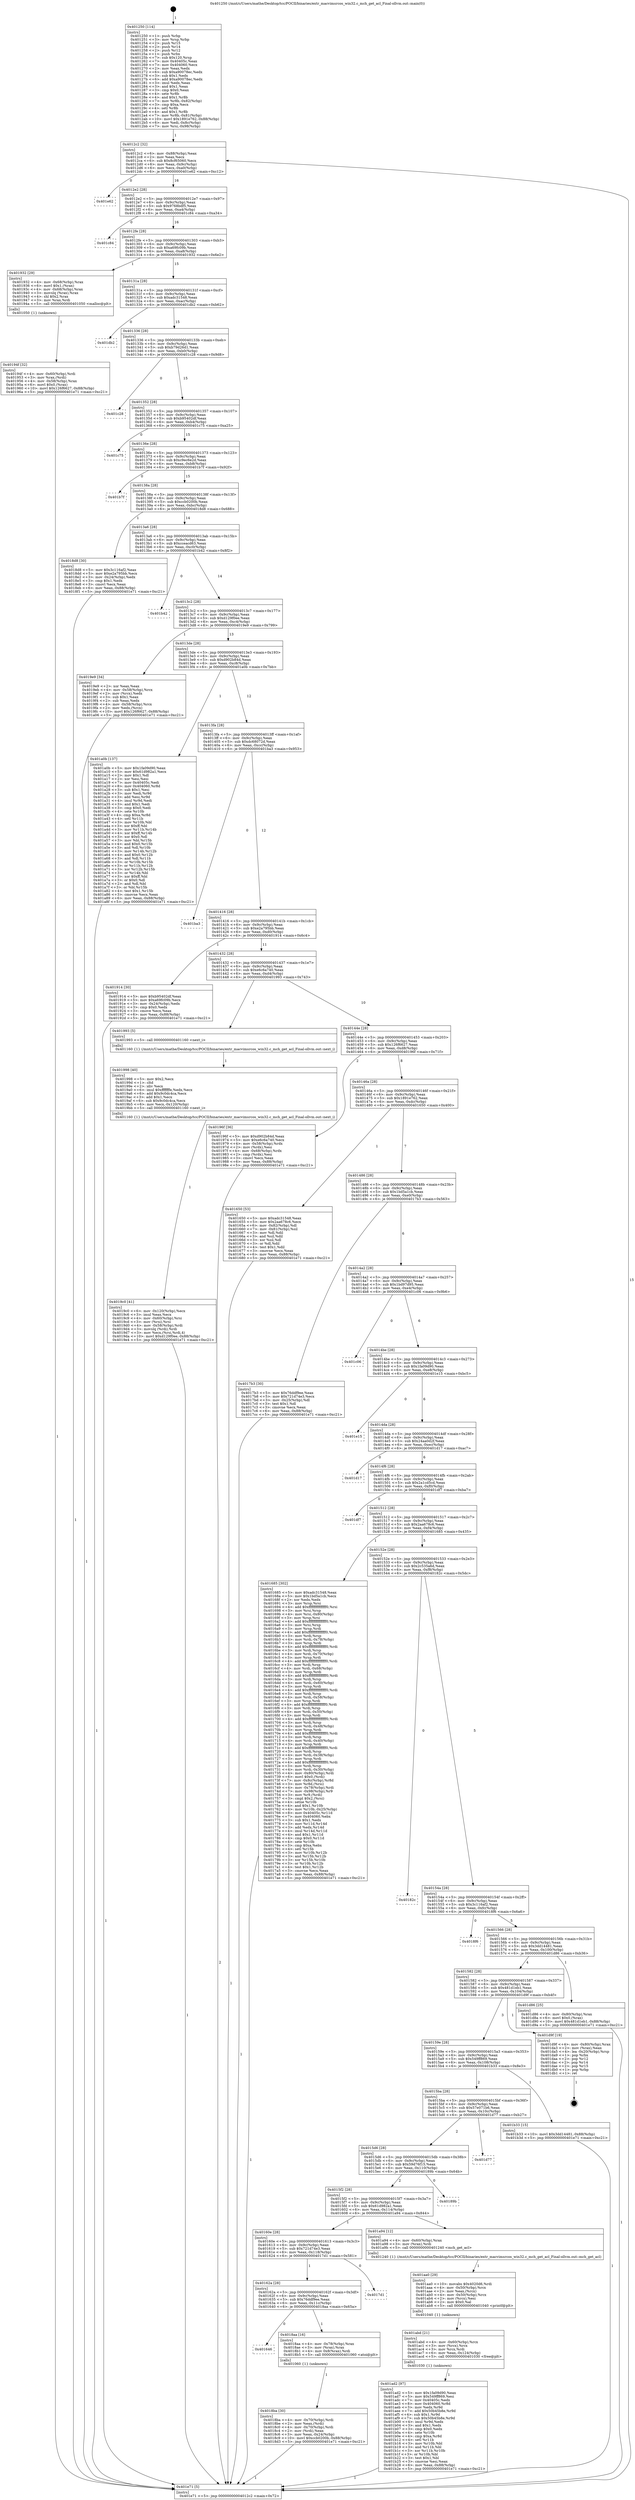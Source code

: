 digraph "0x401250" {
  label = "0x401250 (/mnt/c/Users/mathe/Desktop/tcc/POCII/binaries/extr_macvimsrcos_win32.c_mch_get_acl_Final-ollvm.out::main(0))"
  labelloc = "t"
  node[shape=record]

  Entry [label="",width=0.3,height=0.3,shape=circle,fillcolor=black,style=filled]
  "0x4012c2" [label="{
     0x4012c2 [32]\l
     | [instrs]\l
     &nbsp;&nbsp;0x4012c2 \<+6\>: mov -0x88(%rbp),%eax\l
     &nbsp;&nbsp;0x4012c8 \<+2\>: mov %eax,%ecx\l
     &nbsp;&nbsp;0x4012ca \<+6\>: sub $0x8cf65060,%ecx\l
     &nbsp;&nbsp;0x4012d0 \<+6\>: mov %eax,-0x9c(%rbp)\l
     &nbsp;&nbsp;0x4012d6 \<+6\>: mov %ecx,-0xa0(%rbp)\l
     &nbsp;&nbsp;0x4012dc \<+6\>: je 0000000000401e62 \<main+0xc12\>\l
  }"]
  "0x401e62" [label="{
     0x401e62\l
  }", style=dashed]
  "0x4012e2" [label="{
     0x4012e2 [28]\l
     | [instrs]\l
     &nbsp;&nbsp;0x4012e2 \<+5\>: jmp 00000000004012e7 \<main+0x97\>\l
     &nbsp;&nbsp;0x4012e7 \<+6\>: mov -0x9c(%rbp),%eax\l
     &nbsp;&nbsp;0x4012ed \<+5\>: sub $0x9768bdf5,%eax\l
     &nbsp;&nbsp;0x4012f2 \<+6\>: mov %eax,-0xa4(%rbp)\l
     &nbsp;&nbsp;0x4012f8 \<+6\>: je 0000000000401c84 \<main+0xa34\>\l
  }"]
  Exit [label="",width=0.3,height=0.3,shape=circle,fillcolor=black,style=filled,peripheries=2]
  "0x401c84" [label="{
     0x401c84\l
  }", style=dashed]
  "0x4012fe" [label="{
     0x4012fe [28]\l
     | [instrs]\l
     &nbsp;&nbsp;0x4012fe \<+5\>: jmp 0000000000401303 \<main+0xb3\>\l
     &nbsp;&nbsp;0x401303 \<+6\>: mov -0x9c(%rbp),%eax\l
     &nbsp;&nbsp;0x401309 \<+5\>: sub $0xa69fc09b,%eax\l
     &nbsp;&nbsp;0x40130e \<+6\>: mov %eax,-0xa8(%rbp)\l
     &nbsp;&nbsp;0x401314 \<+6\>: je 0000000000401932 \<main+0x6e2\>\l
  }"]
  "0x401ad2" [label="{
     0x401ad2 [97]\l
     | [instrs]\l
     &nbsp;&nbsp;0x401ad2 \<+5\>: mov $0x1fa09d90,%eax\l
     &nbsp;&nbsp;0x401ad7 \<+5\>: mov $0x549ff869,%esi\l
     &nbsp;&nbsp;0x401adc \<+7\>: mov 0x40405c,%edx\l
     &nbsp;&nbsp;0x401ae3 \<+8\>: mov 0x404060,%r8d\l
     &nbsp;&nbsp;0x401aeb \<+3\>: mov %edx,%r9d\l
     &nbsp;&nbsp;0x401aee \<+7\>: add $0x50b45b8e,%r9d\l
     &nbsp;&nbsp;0x401af5 \<+4\>: sub $0x1,%r9d\l
     &nbsp;&nbsp;0x401af9 \<+7\>: sub $0x50b45b8e,%r9d\l
     &nbsp;&nbsp;0x401b00 \<+4\>: imul %r9d,%edx\l
     &nbsp;&nbsp;0x401b04 \<+3\>: and $0x1,%edx\l
     &nbsp;&nbsp;0x401b07 \<+3\>: cmp $0x0,%edx\l
     &nbsp;&nbsp;0x401b0a \<+4\>: sete %r10b\l
     &nbsp;&nbsp;0x401b0e \<+4\>: cmp $0xa,%r8d\l
     &nbsp;&nbsp;0x401b12 \<+4\>: setl %r11b\l
     &nbsp;&nbsp;0x401b16 \<+3\>: mov %r10b,%bl\l
     &nbsp;&nbsp;0x401b19 \<+3\>: and %r11b,%bl\l
     &nbsp;&nbsp;0x401b1c \<+3\>: xor %r11b,%r10b\l
     &nbsp;&nbsp;0x401b1f \<+3\>: or %r10b,%bl\l
     &nbsp;&nbsp;0x401b22 \<+3\>: test $0x1,%bl\l
     &nbsp;&nbsp;0x401b25 \<+3\>: cmovne %esi,%eax\l
     &nbsp;&nbsp;0x401b28 \<+6\>: mov %eax,-0x88(%rbp)\l
     &nbsp;&nbsp;0x401b2e \<+5\>: jmp 0000000000401e71 \<main+0xc21\>\l
  }"]
  "0x401932" [label="{
     0x401932 [29]\l
     | [instrs]\l
     &nbsp;&nbsp;0x401932 \<+4\>: mov -0x68(%rbp),%rax\l
     &nbsp;&nbsp;0x401936 \<+6\>: movl $0x1,(%rax)\l
     &nbsp;&nbsp;0x40193c \<+4\>: mov -0x68(%rbp),%rax\l
     &nbsp;&nbsp;0x401940 \<+3\>: movslq (%rax),%rax\l
     &nbsp;&nbsp;0x401943 \<+4\>: shl $0x2,%rax\l
     &nbsp;&nbsp;0x401947 \<+3\>: mov %rax,%rdi\l
     &nbsp;&nbsp;0x40194a \<+5\>: call 0000000000401050 \<malloc@plt\>\l
     | [calls]\l
     &nbsp;&nbsp;0x401050 \{1\} (unknown)\l
  }"]
  "0x40131a" [label="{
     0x40131a [28]\l
     | [instrs]\l
     &nbsp;&nbsp;0x40131a \<+5\>: jmp 000000000040131f \<main+0xcf\>\l
     &nbsp;&nbsp;0x40131f \<+6\>: mov -0x9c(%rbp),%eax\l
     &nbsp;&nbsp;0x401325 \<+5\>: sub $0xadc31548,%eax\l
     &nbsp;&nbsp;0x40132a \<+6\>: mov %eax,-0xac(%rbp)\l
     &nbsp;&nbsp;0x401330 \<+6\>: je 0000000000401db2 \<main+0xb62\>\l
  }"]
  "0x401abd" [label="{
     0x401abd [21]\l
     | [instrs]\l
     &nbsp;&nbsp;0x401abd \<+4\>: mov -0x60(%rbp),%rcx\l
     &nbsp;&nbsp;0x401ac1 \<+3\>: mov (%rcx),%rcx\l
     &nbsp;&nbsp;0x401ac4 \<+3\>: mov %rcx,%rdi\l
     &nbsp;&nbsp;0x401ac7 \<+6\>: mov %eax,-0x124(%rbp)\l
     &nbsp;&nbsp;0x401acd \<+5\>: call 0000000000401030 \<free@plt\>\l
     | [calls]\l
     &nbsp;&nbsp;0x401030 \{1\} (unknown)\l
  }"]
  "0x401db2" [label="{
     0x401db2\l
  }", style=dashed]
  "0x401336" [label="{
     0x401336 [28]\l
     | [instrs]\l
     &nbsp;&nbsp;0x401336 \<+5\>: jmp 000000000040133b \<main+0xeb\>\l
     &nbsp;&nbsp;0x40133b \<+6\>: mov -0x9c(%rbp),%eax\l
     &nbsp;&nbsp;0x401341 \<+5\>: sub $0xb79d26d1,%eax\l
     &nbsp;&nbsp;0x401346 \<+6\>: mov %eax,-0xb0(%rbp)\l
     &nbsp;&nbsp;0x40134c \<+6\>: je 0000000000401c28 \<main+0x9d8\>\l
  }"]
  "0x401aa0" [label="{
     0x401aa0 [29]\l
     | [instrs]\l
     &nbsp;&nbsp;0x401aa0 \<+10\>: movabs $0x4020d6,%rdi\l
     &nbsp;&nbsp;0x401aaa \<+4\>: mov -0x50(%rbp),%rcx\l
     &nbsp;&nbsp;0x401aae \<+2\>: mov %eax,(%rcx)\l
     &nbsp;&nbsp;0x401ab0 \<+4\>: mov -0x50(%rbp),%rcx\l
     &nbsp;&nbsp;0x401ab4 \<+2\>: mov (%rcx),%esi\l
     &nbsp;&nbsp;0x401ab6 \<+2\>: mov $0x0,%al\l
     &nbsp;&nbsp;0x401ab8 \<+5\>: call 0000000000401040 \<printf@plt\>\l
     | [calls]\l
     &nbsp;&nbsp;0x401040 \{1\} (unknown)\l
  }"]
  "0x401c28" [label="{
     0x401c28\l
  }", style=dashed]
  "0x401352" [label="{
     0x401352 [28]\l
     | [instrs]\l
     &nbsp;&nbsp;0x401352 \<+5\>: jmp 0000000000401357 \<main+0x107\>\l
     &nbsp;&nbsp;0x401357 \<+6\>: mov -0x9c(%rbp),%eax\l
     &nbsp;&nbsp;0x40135d \<+5\>: sub $0xb95402df,%eax\l
     &nbsp;&nbsp;0x401362 \<+6\>: mov %eax,-0xb4(%rbp)\l
     &nbsp;&nbsp;0x401368 \<+6\>: je 0000000000401c75 \<main+0xa25\>\l
  }"]
  "0x4019c0" [label="{
     0x4019c0 [41]\l
     | [instrs]\l
     &nbsp;&nbsp;0x4019c0 \<+6\>: mov -0x120(%rbp),%ecx\l
     &nbsp;&nbsp;0x4019c6 \<+3\>: imul %eax,%ecx\l
     &nbsp;&nbsp;0x4019c9 \<+4\>: mov -0x60(%rbp),%rsi\l
     &nbsp;&nbsp;0x4019cd \<+3\>: mov (%rsi),%rsi\l
     &nbsp;&nbsp;0x4019d0 \<+4\>: mov -0x58(%rbp),%rdi\l
     &nbsp;&nbsp;0x4019d4 \<+3\>: movslq (%rdi),%rdi\l
     &nbsp;&nbsp;0x4019d7 \<+3\>: mov %ecx,(%rsi,%rdi,4)\l
     &nbsp;&nbsp;0x4019da \<+10\>: movl $0xd129f0ee,-0x88(%rbp)\l
     &nbsp;&nbsp;0x4019e4 \<+5\>: jmp 0000000000401e71 \<main+0xc21\>\l
  }"]
  "0x401c75" [label="{
     0x401c75\l
  }", style=dashed]
  "0x40136e" [label="{
     0x40136e [28]\l
     | [instrs]\l
     &nbsp;&nbsp;0x40136e \<+5\>: jmp 0000000000401373 \<main+0x123\>\l
     &nbsp;&nbsp;0x401373 \<+6\>: mov -0x9c(%rbp),%eax\l
     &nbsp;&nbsp;0x401379 \<+5\>: sub $0xc9ec6e2d,%eax\l
     &nbsp;&nbsp;0x40137e \<+6\>: mov %eax,-0xb8(%rbp)\l
     &nbsp;&nbsp;0x401384 \<+6\>: je 0000000000401b7f \<main+0x92f\>\l
  }"]
  "0x401998" [label="{
     0x401998 [40]\l
     | [instrs]\l
     &nbsp;&nbsp;0x401998 \<+5\>: mov $0x2,%ecx\l
     &nbsp;&nbsp;0x40199d \<+1\>: cltd\l
     &nbsp;&nbsp;0x40199e \<+2\>: idiv %ecx\l
     &nbsp;&nbsp;0x4019a0 \<+6\>: imul $0xfffffffe,%edx,%ecx\l
     &nbsp;&nbsp;0x4019a6 \<+6\>: add $0x9c0dc4ca,%ecx\l
     &nbsp;&nbsp;0x4019ac \<+3\>: add $0x1,%ecx\l
     &nbsp;&nbsp;0x4019af \<+6\>: sub $0x9c0dc4ca,%ecx\l
     &nbsp;&nbsp;0x4019b5 \<+6\>: mov %ecx,-0x120(%rbp)\l
     &nbsp;&nbsp;0x4019bb \<+5\>: call 0000000000401160 \<next_i\>\l
     | [calls]\l
     &nbsp;&nbsp;0x401160 \{1\} (/mnt/c/Users/mathe/Desktop/tcc/POCII/binaries/extr_macvimsrcos_win32.c_mch_get_acl_Final-ollvm.out::next_i)\l
  }"]
  "0x401b7f" [label="{
     0x401b7f\l
  }", style=dashed]
  "0x40138a" [label="{
     0x40138a [28]\l
     | [instrs]\l
     &nbsp;&nbsp;0x40138a \<+5\>: jmp 000000000040138f \<main+0x13f\>\l
     &nbsp;&nbsp;0x40138f \<+6\>: mov -0x9c(%rbp),%eax\l
     &nbsp;&nbsp;0x401395 \<+5\>: sub $0xccb0200b,%eax\l
     &nbsp;&nbsp;0x40139a \<+6\>: mov %eax,-0xbc(%rbp)\l
     &nbsp;&nbsp;0x4013a0 \<+6\>: je 00000000004018d8 \<main+0x688\>\l
  }"]
  "0x40194f" [label="{
     0x40194f [32]\l
     | [instrs]\l
     &nbsp;&nbsp;0x40194f \<+4\>: mov -0x60(%rbp),%rdi\l
     &nbsp;&nbsp;0x401953 \<+3\>: mov %rax,(%rdi)\l
     &nbsp;&nbsp;0x401956 \<+4\>: mov -0x58(%rbp),%rax\l
     &nbsp;&nbsp;0x40195a \<+6\>: movl $0x0,(%rax)\l
     &nbsp;&nbsp;0x401960 \<+10\>: movl $0x126f6627,-0x88(%rbp)\l
     &nbsp;&nbsp;0x40196a \<+5\>: jmp 0000000000401e71 \<main+0xc21\>\l
  }"]
  "0x4018d8" [label="{
     0x4018d8 [30]\l
     | [instrs]\l
     &nbsp;&nbsp;0x4018d8 \<+5\>: mov $0x3c116af2,%eax\l
     &nbsp;&nbsp;0x4018dd \<+5\>: mov $0xe2a795bb,%ecx\l
     &nbsp;&nbsp;0x4018e2 \<+3\>: mov -0x24(%rbp),%edx\l
     &nbsp;&nbsp;0x4018e5 \<+3\>: cmp $0x1,%edx\l
     &nbsp;&nbsp;0x4018e8 \<+3\>: cmovl %ecx,%eax\l
     &nbsp;&nbsp;0x4018eb \<+6\>: mov %eax,-0x88(%rbp)\l
     &nbsp;&nbsp;0x4018f1 \<+5\>: jmp 0000000000401e71 \<main+0xc21\>\l
  }"]
  "0x4013a6" [label="{
     0x4013a6 [28]\l
     | [instrs]\l
     &nbsp;&nbsp;0x4013a6 \<+5\>: jmp 00000000004013ab \<main+0x15b\>\l
     &nbsp;&nbsp;0x4013ab \<+6\>: mov -0x9c(%rbp),%eax\l
     &nbsp;&nbsp;0x4013b1 \<+5\>: sub $0xcceacd63,%eax\l
     &nbsp;&nbsp;0x4013b6 \<+6\>: mov %eax,-0xc0(%rbp)\l
     &nbsp;&nbsp;0x4013bc \<+6\>: je 0000000000401b42 \<main+0x8f2\>\l
  }"]
  "0x4018ba" [label="{
     0x4018ba [30]\l
     | [instrs]\l
     &nbsp;&nbsp;0x4018ba \<+4\>: mov -0x70(%rbp),%rdi\l
     &nbsp;&nbsp;0x4018be \<+2\>: mov %eax,(%rdi)\l
     &nbsp;&nbsp;0x4018c0 \<+4\>: mov -0x70(%rbp),%rdi\l
     &nbsp;&nbsp;0x4018c4 \<+2\>: mov (%rdi),%eax\l
     &nbsp;&nbsp;0x4018c6 \<+3\>: mov %eax,-0x24(%rbp)\l
     &nbsp;&nbsp;0x4018c9 \<+10\>: movl $0xccb0200b,-0x88(%rbp)\l
     &nbsp;&nbsp;0x4018d3 \<+5\>: jmp 0000000000401e71 \<main+0xc21\>\l
  }"]
  "0x401b42" [label="{
     0x401b42\l
  }", style=dashed]
  "0x4013c2" [label="{
     0x4013c2 [28]\l
     | [instrs]\l
     &nbsp;&nbsp;0x4013c2 \<+5\>: jmp 00000000004013c7 \<main+0x177\>\l
     &nbsp;&nbsp;0x4013c7 \<+6\>: mov -0x9c(%rbp),%eax\l
     &nbsp;&nbsp;0x4013cd \<+5\>: sub $0xd129f0ee,%eax\l
     &nbsp;&nbsp;0x4013d2 \<+6\>: mov %eax,-0xc4(%rbp)\l
     &nbsp;&nbsp;0x4013d8 \<+6\>: je 00000000004019e9 \<main+0x799\>\l
  }"]
  "0x401646" [label="{
     0x401646\l
  }", style=dashed]
  "0x4019e9" [label="{
     0x4019e9 [34]\l
     | [instrs]\l
     &nbsp;&nbsp;0x4019e9 \<+2\>: xor %eax,%eax\l
     &nbsp;&nbsp;0x4019eb \<+4\>: mov -0x58(%rbp),%rcx\l
     &nbsp;&nbsp;0x4019ef \<+2\>: mov (%rcx),%edx\l
     &nbsp;&nbsp;0x4019f1 \<+3\>: sub $0x1,%eax\l
     &nbsp;&nbsp;0x4019f4 \<+2\>: sub %eax,%edx\l
     &nbsp;&nbsp;0x4019f6 \<+4\>: mov -0x58(%rbp),%rcx\l
     &nbsp;&nbsp;0x4019fa \<+2\>: mov %edx,(%rcx)\l
     &nbsp;&nbsp;0x4019fc \<+10\>: movl $0x126f6627,-0x88(%rbp)\l
     &nbsp;&nbsp;0x401a06 \<+5\>: jmp 0000000000401e71 \<main+0xc21\>\l
  }"]
  "0x4013de" [label="{
     0x4013de [28]\l
     | [instrs]\l
     &nbsp;&nbsp;0x4013de \<+5\>: jmp 00000000004013e3 \<main+0x193\>\l
     &nbsp;&nbsp;0x4013e3 \<+6\>: mov -0x9c(%rbp),%eax\l
     &nbsp;&nbsp;0x4013e9 \<+5\>: sub $0xd902b84d,%eax\l
     &nbsp;&nbsp;0x4013ee \<+6\>: mov %eax,-0xc8(%rbp)\l
     &nbsp;&nbsp;0x4013f4 \<+6\>: je 0000000000401a0b \<main+0x7bb\>\l
  }"]
  "0x4018aa" [label="{
     0x4018aa [16]\l
     | [instrs]\l
     &nbsp;&nbsp;0x4018aa \<+4\>: mov -0x78(%rbp),%rax\l
     &nbsp;&nbsp;0x4018ae \<+3\>: mov (%rax),%rax\l
     &nbsp;&nbsp;0x4018b1 \<+4\>: mov 0x8(%rax),%rdi\l
     &nbsp;&nbsp;0x4018b5 \<+5\>: call 0000000000401060 \<atoi@plt\>\l
     | [calls]\l
     &nbsp;&nbsp;0x401060 \{1\} (unknown)\l
  }"]
  "0x401a0b" [label="{
     0x401a0b [137]\l
     | [instrs]\l
     &nbsp;&nbsp;0x401a0b \<+5\>: mov $0x1fa09d90,%eax\l
     &nbsp;&nbsp;0x401a10 \<+5\>: mov $0x61d982a1,%ecx\l
     &nbsp;&nbsp;0x401a15 \<+2\>: mov $0x1,%dl\l
     &nbsp;&nbsp;0x401a17 \<+2\>: xor %esi,%esi\l
     &nbsp;&nbsp;0x401a19 \<+7\>: mov 0x40405c,%edi\l
     &nbsp;&nbsp;0x401a20 \<+8\>: mov 0x404060,%r8d\l
     &nbsp;&nbsp;0x401a28 \<+3\>: sub $0x1,%esi\l
     &nbsp;&nbsp;0x401a2b \<+3\>: mov %edi,%r9d\l
     &nbsp;&nbsp;0x401a2e \<+3\>: add %esi,%r9d\l
     &nbsp;&nbsp;0x401a31 \<+4\>: imul %r9d,%edi\l
     &nbsp;&nbsp;0x401a35 \<+3\>: and $0x1,%edi\l
     &nbsp;&nbsp;0x401a38 \<+3\>: cmp $0x0,%edi\l
     &nbsp;&nbsp;0x401a3b \<+4\>: sete %r10b\l
     &nbsp;&nbsp;0x401a3f \<+4\>: cmp $0xa,%r8d\l
     &nbsp;&nbsp;0x401a43 \<+4\>: setl %r11b\l
     &nbsp;&nbsp;0x401a47 \<+3\>: mov %r10b,%bl\l
     &nbsp;&nbsp;0x401a4a \<+3\>: xor $0xff,%bl\l
     &nbsp;&nbsp;0x401a4d \<+3\>: mov %r11b,%r14b\l
     &nbsp;&nbsp;0x401a50 \<+4\>: xor $0xff,%r14b\l
     &nbsp;&nbsp;0x401a54 \<+3\>: xor $0x0,%dl\l
     &nbsp;&nbsp;0x401a57 \<+3\>: mov %bl,%r15b\l
     &nbsp;&nbsp;0x401a5a \<+4\>: and $0x0,%r15b\l
     &nbsp;&nbsp;0x401a5e \<+3\>: and %dl,%r10b\l
     &nbsp;&nbsp;0x401a61 \<+3\>: mov %r14b,%r12b\l
     &nbsp;&nbsp;0x401a64 \<+4\>: and $0x0,%r12b\l
     &nbsp;&nbsp;0x401a68 \<+3\>: and %dl,%r11b\l
     &nbsp;&nbsp;0x401a6b \<+3\>: or %r10b,%r15b\l
     &nbsp;&nbsp;0x401a6e \<+3\>: or %r11b,%r12b\l
     &nbsp;&nbsp;0x401a71 \<+3\>: xor %r12b,%r15b\l
     &nbsp;&nbsp;0x401a74 \<+3\>: or %r14b,%bl\l
     &nbsp;&nbsp;0x401a77 \<+3\>: xor $0xff,%bl\l
     &nbsp;&nbsp;0x401a7a \<+3\>: or $0x0,%dl\l
     &nbsp;&nbsp;0x401a7d \<+2\>: and %dl,%bl\l
     &nbsp;&nbsp;0x401a7f \<+3\>: or %bl,%r15b\l
     &nbsp;&nbsp;0x401a82 \<+4\>: test $0x1,%r15b\l
     &nbsp;&nbsp;0x401a86 \<+3\>: cmovne %ecx,%eax\l
     &nbsp;&nbsp;0x401a89 \<+6\>: mov %eax,-0x88(%rbp)\l
     &nbsp;&nbsp;0x401a8f \<+5\>: jmp 0000000000401e71 \<main+0xc21\>\l
  }"]
  "0x4013fa" [label="{
     0x4013fa [28]\l
     | [instrs]\l
     &nbsp;&nbsp;0x4013fa \<+5\>: jmp 00000000004013ff \<main+0x1af\>\l
     &nbsp;&nbsp;0x4013ff \<+6\>: mov -0x9c(%rbp),%eax\l
     &nbsp;&nbsp;0x401405 \<+5\>: sub $0xdc68072d,%eax\l
     &nbsp;&nbsp;0x40140a \<+6\>: mov %eax,-0xcc(%rbp)\l
     &nbsp;&nbsp;0x401410 \<+6\>: je 0000000000401ba3 \<main+0x953\>\l
  }"]
  "0x40162a" [label="{
     0x40162a [28]\l
     | [instrs]\l
     &nbsp;&nbsp;0x40162a \<+5\>: jmp 000000000040162f \<main+0x3df\>\l
     &nbsp;&nbsp;0x40162f \<+6\>: mov -0x9c(%rbp),%eax\l
     &nbsp;&nbsp;0x401635 \<+5\>: sub $0x76ddf9ee,%eax\l
     &nbsp;&nbsp;0x40163a \<+6\>: mov %eax,-0x11c(%rbp)\l
     &nbsp;&nbsp;0x401640 \<+6\>: je 00000000004018aa \<main+0x65a\>\l
  }"]
  "0x401ba3" [label="{
     0x401ba3\l
  }", style=dashed]
  "0x401416" [label="{
     0x401416 [28]\l
     | [instrs]\l
     &nbsp;&nbsp;0x401416 \<+5\>: jmp 000000000040141b \<main+0x1cb\>\l
     &nbsp;&nbsp;0x40141b \<+6\>: mov -0x9c(%rbp),%eax\l
     &nbsp;&nbsp;0x401421 \<+5\>: sub $0xe2a795bb,%eax\l
     &nbsp;&nbsp;0x401426 \<+6\>: mov %eax,-0xd0(%rbp)\l
     &nbsp;&nbsp;0x40142c \<+6\>: je 0000000000401914 \<main+0x6c4\>\l
  }"]
  "0x4017d1" [label="{
     0x4017d1\l
  }", style=dashed]
  "0x401914" [label="{
     0x401914 [30]\l
     | [instrs]\l
     &nbsp;&nbsp;0x401914 \<+5\>: mov $0xb95402df,%eax\l
     &nbsp;&nbsp;0x401919 \<+5\>: mov $0xa69fc09b,%ecx\l
     &nbsp;&nbsp;0x40191e \<+3\>: mov -0x24(%rbp),%edx\l
     &nbsp;&nbsp;0x401921 \<+3\>: cmp $0x0,%edx\l
     &nbsp;&nbsp;0x401924 \<+3\>: cmove %ecx,%eax\l
     &nbsp;&nbsp;0x401927 \<+6\>: mov %eax,-0x88(%rbp)\l
     &nbsp;&nbsp;0x40192d \<+5\>: jmp 0000000000401e71 \<main+0xc21\>\l
  }"]
  "0x401432" [label="{
     0x401432 [28]\l
     | [instrs]\l
     &nbsp;&nbsp;0x401432 \<+5\>: jmp 0000000000401437 \<main+0x1e7\>\l
     &nbsp;&nbsp;0x401437 \<+6\>: mov -0x9c(%rbp),%eax\l
     &nbsp;&nbsp;0x40143d \<+5\>: sub $0xe6c6a740,%eax\l
     &nbsp;&nbsp;0x401442 \<+6\>: mov %eax,-0xd4(%rbp)\l
     &nbsp;&nbsp;0x401448 \<+6\>: je 0000000000401993 \<main+0x743\>\l
  }"]
  "0x40160e" [label="{
     0x40160e [28]\l
     | [instrs]\l
     &nbsp;&nbsp;0x40160e \<+5\>: jmp 0000000000401613 \<main+0x3c3\>\l
     &nbsp;&nbsp;0x401613 \<+6\>: mov -0x9c(%rbp),%eax\l
     &nbsp;&nbsp;0x401619 \<+5\>: sub $0x721d74e3,%eax\l
     &nbsp;&nbsp;0x40161e \<+6\>: mov %eax,-0x118(%rbp)\l
     &nbsp;&nbsp;0x401624 \<+6\>: je 00000000004017d1 \<main+0x581\>\l
  }"]
  "0x401993" [label="{
     0x401993 [5]\l
     | [instrs]\l
     &nbsp;&nbsp;0x401993 \<+5\>: call 0000000000401160 \<next_i\>\l
     | [calls]\l
     &nbsp;&nbsp;0x401160 \{1\} (/mnt/c/Users/mathe/Desktop/tcc/POCII/binaries/extr_macvimsrcos_win32.c_mch_get_acl_Final-ollvm.out::next_i)\l
  }"]
  "0x40144e" [label="{
     0x40144e [28]\l
     | [instrs]\l
     &nbsp;&nbsp;0x40144e \<+5\>: jmp 0000000000401453 \<main+0x203\>\l
     &nbsp;&nbsp;0x401453 \<+6\>: mov -0x9c(%rbp),%eax\l
     &nbsp;&nbsp;0x401459 \<+5\>: sub $0x126f6627,%eax\l
     &nbsp;&nbsp;0x40145e \<+6\>: mov %eax,-0xd8(%rbp)\l
     &nbsp;&nbsp;0x401464 \<+6\>: je 000000000040196f \<main+0x71f\>\l
  }"]
  "0x401a94" [label="{
     0x401a94 [12]\l
     | [instrs]\l
     &nbsp;&nbsp;0x401a94 \<+4\>: mov -0x60(%rbp),%rax\l
     &nbsp;&nbsp;0x401a98 \<+3\>: mov (%rax),%rdi\l
     &nbsp;&nbsp;0x401a9b \<+5\>: call 0000000000401240 \<mch_get_acl\>\l
     | [calls]\l
     &nbsp;&nbsp;0x401240 \{1\} (/mnt/c/Users/mathe/Desktop/tcc/POCII/binaries/extr_macvimsrcos_win32.c_mch_get_acl_Final-ollvm.out::mch_get_acl)\l
  }"]
  "0x40196f" [label="{
     0x40196f [36]\l
     | [instrs]\l
     &nbsp;&nbsp;0x40196f \<+5\>: mov $0xd902b84d,%eax\l
     &nbsp;&nbsp;0x401974 \<+5\>: mov $0xe6c6a740,%ecx\l
     &nbsp;&nbsp;0x401979 \<+4\>: mov -0x58(%rbp),%rdx\l
     &nbsp;&nbsp;0x40197d \<+2\>: mov (%rdx),%esi\l
     &nbsp;&nbsp;0x40197f \<+4\>: mov -0x68(%rbp),%rdx\l
     &nbsp;&nbsp;0x401983 \<+2\>: cmp (%rdx),%esi\l
     &nbsp;&nbsp;0x401985 \<+3\>: cmovl %ecx,%eax\l
     &nbsp;&nbsp;0x401988 \<+6\>: mov %eax,-0x88(%rbp)\l
     &nbsp;&nbsp;0x40198e \<+5\>: jmp 0000000000401e71 \<main+0xc21\>\l
  }"]
  "0x40146a" [label="{
     0x40146a [28]\l
     | [instrs]\l
     &nbsp;&nbsp;0x40146a \<+5\>: jmp 000000000040146f \<main+0x21f\>\l
     &nbsp;&nbsp;0x40146f \<+6\>: mov -0x9c(%rbp),%eax\l
     &nbsp;&nbsp;0x401475 \<+5\>: sub $0x1891e762,%eax\l
     &nbsp;&nbsp;0x40147a \<+6\>: mov %eax,-0xdc(%rbp)\l
     &nbsp;&nbsp;0x401480 \<+6\>: je 0000000000401650 \<main+0x400\>\l
  }"]
  "0x4015f2" [label="{
     0x4015f2 [28]\l
     | [instrs]\l
     &nbsp;&nbsp;0x4015f2 \<+5\>: jmp 00000000004015f7 \<main+0x3a7\>\l
     &nbsp;&nbsp;0x4015f7 \<+6\>: mov -0x9c(%rbp),%eax\l
     &nbsp;&nbsp;0x4015fd \<+5\>: sub $0x61d982a1,%eax\l
     &nbsp;&nbsp;0x401602 \<+6\>: mov %eax,-0x114(%rbp)\l
     &nbsp;&nbsp;0x401608 \<+6\>: je 0000000000401a94 \<main+0x844\>\l
  }"]
  "0x401650" [label="{
     0x401650 [53]\l
     | [instrs]\l
     &nbsp;&nbsp;0x401650 \<+5\>: mov $0xadc31548,%eax\l
     &nbsp;&nbsp;0x401655 \<+5\>: mov $0x2aa678c6,%ecx\l
     &nbsp;&nbsp;0x40165a \<+6\>: mov -0x82(%rbp),%dl\l
     &nbsp;&nbsp;0x401660 \<+7\>: mov -0x81(%rbp),%sil\l
     &nbsp;&nbsp;0x401667 \<+3\>: mov %dl,%dil\l
     &nbsp;&nbsp;0x40166a \<+3\>: and %sil,%dil\l
     &nbsp;&nbsp;0x40166d \<+3\>: xor %sil,%dl\l
     &nbsp;&nbsp;0x401670 \<+3\>: or %dl,%dil\l
     &nbsp;&nbsp;0x401673 \<+4\>: test $0x1,%dil\l
     &nbsp;&nbsp;0x401677 \<+3\>: cmovne %ecx,%eax\l
     &nbsp;&nbsp;0x40167a \<+6\>: mov %eax,-0x88(%rbp)\l
     &nbsp;&nbsp;0x401680 \<+5\>: jmp 0000000000401e71 \<main+0xc21\>\l
  }"]
  "0x401486" [label="{
     0x401486 [28]\l
     | [instrs]\l
     &nbsp;&nbsp;0x401486 \<+5\>: jmp 000000000040148b \<main+0x23b\>\l
     &nbsp;&nbsp;0x40148b \<+6\>: mov -0x9c(%rbp),%eax\l
     &nbsp;&nbsp;0x401491 \<+5\>: sub $0x1bd5a1cb,%eax\l
     &nbsp;&nbsp;0x401496 \<+6\>: mov %eax,-0xe0(%rbp)\l
     &nbsp;&nbsp;0x40149c \<+6\>: je 00000000004017b3 \<main+0x563\>\l
  }"]
  "0x401e71" [label="{
     0x401e71 [5]\l
     | [instrs]\l
     &nbsp;&nbsp;0x401e71 \<+5\>: jmp 00000000004012c2 \<main+0x72\>\l
  }"]
  "0x401250" [label="{
     0x401250 [114]\l
     | [instrs]\l
     &nbsp;&nbsp;0x401250 \<+1\>: push %rbp\l
     &nbsp;&nbsp;0x401251 \<+3\>: mov %rsp,%rbp\l
     &nbsp;&nbsp;0x401254 \<+2\>: push %r15\l
     &nbsp;&nbsp;0x401256 \<+2\>: push %r14\l
     &nbsp;&nbsp;0x401258 \<+2\>: push %r12\l
     &nbsp;&nbsp;0x40125a \<+1\>: push %rbx\l
     &nbsp;&nbsp;0x40125b \<+7\>: sub $0x120,%rsp\l
     &nbsp;&nbsp;0x401262 \<+7\>: mov 0x40405c,%eax\l
     &nbsp;&nbsp;0x401269 \<+7\>: mov 0x404060,%ecx\l
     &nbsp;&nbsp;0x401270 \<+2\>: mov %eax,%edx\l
     &nbsp;&nbsp;0x401272 \<+6\>: sub $0xa90078ec,%edx\l
     &nbsp;&nbsp;0x401278 \<+3\>: sub $0x1,%edx\l
     &nbsp;&nbsp;0x40127b \<+6\>: add $0xa90078ec,%edx\l
     &nbsp;&nbsp;0x401281 \<+3\>: imul %edx,%eax\l
     &nbsp;&nbsp;0x401284 \<+3\>: and $0x1,%eax\l
     &nbsp;&nbsp;0x401287 \<+3\>: cmp $0x0,%eax\l
     &nbsp;&nbsp;0x40128a \<+4\>: sete %r8b\l
     &nbsp;&nbsp;0x40128e \<+4\>: and $0x1,%r8b\l
     &nbsp;&nbsp;0x401292 \<+7\>: mov %r8b,-0x82(%rbp)\l
     &nbsp;&nbsp;0x401299 \<+3\>: cmp $0xa,%ecx\l
     &nbsp;&nbsp;0x40129c \<+4\>: setl %r8b\l
     &nbsp;&nbsp;0x4012a0 \<+4\>: and $0x1,%r8b\l
     &nbsp;&nbsp;0x4012a4 \<+7\>: mov %r8b,-0x81(%rbp)\l
     &nbsp;&nbsp;0x4012ab \<+10\>: movl $0x1891e762,-0x88(%rbp)\l
     &nbsp;&nbsp;0x4012b5 \<+6\>: mov %edi,-0x8c(%rbp)\l
     &nbsp;&nbsp;0x4012bb \<+7\>: mov %rsi,-0x98(%rbp)\l
  }"]
  "0x40189b" [label="{
     0x40189b\l
  }", style=dashed]
  "0x4017b3" [label="{
     0x4017b3 [30]\l
     | [instrs]\l
     &nbsp;&nbsp;0x4017b3 \<+5\>: mov $0x76ddf9ee,%eax\l
     &nbsp;&nbsp;0x4017b8 \<+5\>: mov $0x721d74e3,%ecx\l
     &nbsp;&nbsp;0x4017bd \<+3\>: mov -0x25(%rbp),%dl\l
     &nbsp;&nbsp;0x4017c0 \<+3\>: test $0x1,%dl\l
     &nbsp;&nbsp;0x4017c3 \<+3\>: cmovne %ecx,%eax\l
     &nbsp;&nbsp;0x4017c6 \<+6\>: mov %eax,-0x88(%rbp)\l
     &nbsp;&nbsp;0x4017cc \<+5\>: jmp 0000000000401e71 \<main+0xc21\>\l
  }"]
  "0x4014a2" [label="{
     0x4014a2 [28]\l
     | [instrs]\l
     &nbsp;&nbsp;0x4014a2 \<+5\>: jmp 00000000004014a7 \<main+0x257\>\l
     &nbsp;&nbsp;0x4014a7 \<+6\>: mov -0x9c(%rbp),%eax\l
     &nbsp;&nbsp;0x4014ad \<+5\>: sub $0x1bd97d95,%eax\l
     &nbsp;&nbsp;0x4014b2 \<+6\>: mov %eax,-0xe4(%rbp)\l
     &nbsp;&nbsp;0x4014b8 \<+6\>: je 0000000000401c06 \<main+0x9b6\>\l
  }"]
  "0x4015d6" [label="{
     0x4015d6 [28]\l
     | [instrs]\l
     &nbsp;&nbsp;0x4015d6 \<+5\>: jmp 00000000004015db \<main+0x38b\>\l
     &nbsp;&nbsp;0x4015db \<+6\>: mov -0x9c(%rbp),%eax\l
     &nbsp;&nbsp;0x4015e1 \<+5\>: sub $0x59d76f15,%eax\l
     &nbsp;&nbsp;0x4015e6 \<+6\>: mov %eax,-0x110(%rbp)\l
     &nbsp;&nbsp;0x4015ec \<+6\>: je 000000000040189b \<main+0x64b\>\l
  }"]
  "0x401c06" [label="{
     0x401c06\l
  }", style=dashed]
  "0x4014be" [label="{
     0x4014be [28]\l
     | [instrs]\l
     &nbsp;&nbsp;0x4014be \<+5\>: jmp 00000000004014c3 \<main+0x273\>\l
     &nbsp;&nbsp;0x4014c3 \<+6\>: mov -0x9c(%rbp),%eax\l
     &nbsp;&nbsp;0x4014c9 \<+5\>: sub $0x1fa09d90,%eax\l
     &nbsp;&nbsp;0x4014ce \<+6\>: mov %eax,-0xe8(%rbp)\l
     &nbsp;&nbsp;0x4014d4 \<+6\>: je 0000000000401e15 \<main+0xbc5\>\l
  }"]
  "0x401d77" [label="{
     0x401d77\l
  }", style=dashed]
  "0x401e15" [label="{
     0x401e15\l
  }", style=dashed]
  "0x4014da" [label="{
     0x4014da [28]\l
     | [instrs]\l
     &nbsp;&nbsp;0x4014da \<+5\>: jmp 00000000004014df \<main+0x28f\>\l
     &nbsp;&nbsp;0x4014df \<+6\>: mov -0x9c(%rbp),%eax\l
     &nbsp;&nbsp;0x4014e5 \<+5\>: sub $0x24aa0d2f,%eax\l
     &nbsp;&nbsp;0x4014ea \<+6\>: mov %eax,-0xec(%rbp)\l
     &nbsp;&nbsp;0x4014f0 \<+6\>: je 0000000000401d17 \<main+0xac7\>\l
  }"]
  "0x4015ba" [label="{
     0x4015ba [28]\l
     | [instrs]\l
     &nbsp;&nbsp;0x4015ba \<+5\>: jmp 00000000004015bf \<main+0x36f\>\l
     &nbsp;&nbsp;0x4015bf \<+6\>: mov -0x9c(%rbp),%eax\l
     &nbsp;&nbsp;0x4015c5 \<+5\>: sub $0x57e071b6,%eax\l
     &nbsp;&nbsp;0x4015ca \<+6\>: mov %eax,-0x10c(%rbp)\l
     &nbsp;&nbsp;0x4015d0 \<+6\>: je 0000000000401d77 \<main+0xb27\>\l
  }"]
  "0x401d17" [label="{
     0x401d17\l
  }", style=dashed]
  "0x4014f6" [label="{
     0x4014f6 [28]\l
     | [instrs]\l
     &nbsp;&nbsp;0x4014f6 \<+5\>: jmp 00000000004014fb \<main+0x2ab\>\l
     &nbsp;&nbsp;0x4014fb \<+6\>: mov -0x9c(%rbp),%eax\l
     &nbsp;&nbsp;0x401501 \<+5\>: sub $0x2a1cd5cd,%eax\l
     &nbsp;&nbsp;0x401506 \<+6\>: mov %eax,-0xf0(%rbp)\l
     &nbsp;&nbsp;0x40150c \<+6\>: je 0000000000401df7 \<main+0xba7\>\l
  }"]
  "0x401b33" [label="{
     0x401b33 [15]\l
     | [instrs]\l
     &nbsp;&nbsp;0x401b33 \<+10\>: movl $0x3dd14481,-0x88(%rbp)\l
     &nbsp;&nbsp;0x401b3d \<+5\>: jmp 0000000000401e71 \<main+0xc21\>\l
  }"]
  "0x401df7" [label="{
     0x401df7\l
  }", style=dashed]
  "0x401512" [label="{
     0x401512 [28]\l
     | [instrs]\l
     &nbsp;&nbsp;0x401512 \<+5\>: jmp 0000000000401517 \<main+0x2c7\>\l
     &nbsp;&nbsp;0x401517 \<+6\>: mov -0x9c(%rbp),%eax\l
     &nbsp;&nbsp;0x40151d \<+5\>: sub $0x2aa678c6,%eax\l
     &nbsp;&nbsp;0x401522 \<+6\>: mov %eax,-0xf4(%rbp)\l
     &nbsp;&nbsp;0x401528 \<+6\>: je 0000000000401685 \<main+0x435\>\l
  }"]
  "0x40159e" [label="{
     0x40159e [28]\l
     | [instrs]\l
     &nbsp;&nbsp;0x40159e \<+5\>: jmp 00000000004015a3 \<main+0x353\>\l
     &nbsp;&nbsp;0x4015a3 \<+6\>: mov -0x9c(%rbp),%eax\l
     &nbsp;&nbsp;0x4015a9 \<+5\>: sub $0x549ff869,%eax\l
     &nbsp;&nbsp;0x4015ae \<+6\>: mov %eax,-0x108(%rbp)\l
     &nbsp;&nbsp;0x4015b4 \<+6\>: je 0000000000401b33 \<main+0x8e3\>\l
  }"]
  "0x401685" [label="{
     0x401685 [302]\l
     | [instrs]\l
     &nbsp;&nbsp;0x401685 \<+5\>: mov $0xadc31548,%eax\l
     &nbsp;&nbsp;0x40168a \<+5\>: mov $0x1bd5a1cb,%ecx\l
     &nbsp;&nbsp;0x40168f \<+2\>: xor %edx,%edx\l
     &nbsp;&nbsp;0x401691 \<+3\>: mov %rsp,%rsi\l
     &nbsp;&nbsp;0x401694 \<+4\>: add $0xfffffffffffffff0,%rsi\l
     &nbsp;&nbsp;0x401698 \<+3\>: mov %rsi,%rsp\l
     &nbsp;&nbsp;0x40169b \<+4\>: mov %rsi,-0x80(%rbp)\l
     &nbsp;&nbsp;0x40169f \<+3\>: mov %rsp,%rsi\l
     &nbsp;&nbsp;0x4016a2 \<+4\>: add $0xfffffffffffffff0,%rsi\l
     &nbsp;&nbsp;0x4016a6 \<+3\>: mov %rsi,%rsp\l
     &nbsp;&nbsp;0x4016a9 \<+3\>: mov %rsp,%rdi\l
     &nbsp;&nbsp;0x4016ac \<+4\>: add $0xfffffffffffffff0,%rdi\l
     &nbsp;&nbsp;0x4016b0 \<+3\>: mov %rdi,%rsp\l
     &nbsp;&nbsp;0x4016b3 \<+4\>: mov %rdi,-0x78(%rbp)\l
     &nbsp;&nbsp;0x4016b7 \<+3\>: mov %rsp,%rdi\l
     &nbsp;&nbsp;0x4016ba \<+4\>: add $0xfffffffffffffff0,%rdi\l
     &nbsp;&nbsp;0x4016be \<+3\>: mov %rdi,%rsp\l
     &nbsp;&nbsp;0x4016c1 \<+4\>: mov %rdi,-0x70(%rbp)\l
     &nbsp;&nbsp;0x4016c5 \<+3\>: mov %rsp,%rdi\l
     &nbsp;&nbsp;0x4016c8 \<+4\>: add $0xfffffffffffffff0,%rdi\l
     &nbsp;&nbsp;0x4016cc \<+3\>: mov %rdi,%rsp\l
     &nbsp;&nbsp;0x4016cf \<+4\>: mov %rdi,-0x68(%rbp)\l
     &nbsp;&nbsp;0x4016d3 \<+3\>: mov %rsp,%rdi\l
     &nbsp;&nbsp;0x4016d6 \<+4\>: add $0xfffffffffffffff0,%rdi\l
     &nbsp;&nbsp;0x4016da \<+3\>: mov %rdi,%rsp\l
     &nbsp;&nbsp;0x4016dd \<+4\>: mov %rdi,-0x60(%rbp)\l
     &nbsp;&nbsp;0x4016e1 \<+3\>: mov %rsp,%rdi\l
     &nbsp;&nbsp;0x4016e4 \<+4\>: add $0xfffffffffffffff0,%rdi\l
     &nbsp;&nbsp;0x4016e8 \<+3\>: mov %rdi,%rsp\l
     &nbsp;&nbsp;0x4016eb \<+4\>: mov %rdi,-0x58(%rbp)\l
     &nbsp;&nbsp;0x4016ef \<+3\>: mov %rsp,%rdi\l
     &nbsp;&nbsp;0x4016f2 \<+4\>: add $0xfffffffffffffff0,%rdi\l
     &nbsp;&nbsp;0x4016f6 \<+3\>: mov %rdi,%rsp\l
     &nbsp;&nbsp;0x4016f9 \<+4\>: mov %rdi,-0x50(%rbp)\l
     &nbsp;&nbsp;0x4016fd \<+3\>: mov %rsp,%rdi\l
     &nbsp;&nbsp;0x401700 \<+4\>: add $0xfffffffffffffff0,%rdi\l
     &nbsp;&nbsp;0x401704 \<+3\>: mov %rdi,%rsp\l
     &nbsp;&nbsp;0x401707 \<+4\>: mov %rdi,-0x48(%rbp)\l
     &nbsp;&nbsp;0x40170b \<+3\>: mov %rsp,%rdi\l
     &nbsp;&nbsp;0x40170e \<+4\>: add $0xfffffffffffffff0,%rdi\l
     &nbsp;&nbsp;0x401712 \<+3\>: mov %rdi,%rsp\l
     &nbsp;&nbsp;0x401715 \<+4\>: mov %rdi,-0x40(%rbp)\l
     &nbsp;&nbsp;0x401719 \<+3\>: mov %rsp,%rdi\l
     &nbsp;&nbsp;0x40171c \<+4\>: add $0xfffffffffffffff0,%rdi\l
     &nbsp;&nbsp;0x401720 \<+3\>: mov %rdi,%rsp\l
     &nbsp;&nbsp;0x401723 \<+4\>: mov %rdi,-0x38(%rbp)\l
     &nbsp;&nbsp;0x401727 \<+3\>: mov %rsp,%rdi\l
     &nbsp;&nbsp;0x40172a \<+4\>: add $0xfffffffffffffff0,%rdi\l
     &nbsp;&nbsp;0x40172e \<+3\>: mov %rdi,%rsp\l
     &nbsp;&nbsp;0x401731 \<+4\>: mov %rdi,-0x30(%rbp)\l
     &nbsp;&nbsp;0x401735 \<+4\>: mov -0x80(%rbp),%rdi\l
     &nbsp;&nbsp;0x401739 \<+6\>: movl $0x0,(%rdi)\l
     &nbsp;&nbsp;0x40173f \<+7\>: mov -0x8c(%rbp),%r8d\l
     &nbsp;&nbsp;0x401746 \<+3\>: mov %r8d,(%rsi)\l
     &nbsp;&nbsp;0x401749 \<+4\>: mov -0x78(%rbp),%rdi\l
     &nbsp;&nbsp;0x40174d \<+7\>: mov -0x98(%rbp),%r9\l
     &nbsp;&nbsp;0x401754 \<+3\>: mov %r9,(%rdi)\l
     &nbsp;&nbsp;0x401757 \<+3\>: cmpl $0x2,(%rsi)\l
     &nbsp;&nbsp;0x40175a \<+4\>: setne %r10b\l
     &nbsp;&nbsp;0x40175e \<+4\>: and $0x1,%r10b\l
     &nbsp;&nbsp;0x401762 \<+4\>: mov %r10b,-0x25(%rbp)\l
     &nbsp;&nbsp;0x401766 \<+8\>: mov 0x40405c,%r11d\l
     &nbsp;&nbsp;0x40176e \<+7\>: mov 0x404060,%ebx\l
     &nbsp;&nbsp;0x401775 \<+3\>: sub $0x1,%edx\l
     &nbsp;&nbsp;0x401778 \<+3\>: mov %r11d,%r14d\l
     &nbsp;&nbsp;0x40177b \<+3\>: add %edx,%r14d\l
     &nbsp;&nbsp;0x40177e \<+4\>: imul %r14d,%r11d\l
     &nbsp;&nbsp;0x401782 \<+4\>: and $0x1,%r11d\l
     &nbsp;&nbsp;0x401786 \<+4\>: cmp $0x0,%r11d\l
     &nbsp;&nbsp;0x40178a \<+4\>: sete %r10b\l
     &nbsp;&nbsp;0x40178e \<+3\>: cmp $0xa,%ebx\l
     &nbsp;&nbsp;0x401791 \<+4\>: setl %r15b\l
     &nbsp;&nbsp;0x401795 \<+3\>: mov %r10b,%r12b\l
     &nbsp;&nbsp;0x401798 \<+3\>: and %r15b,%r12b\l
     &nbsp;&nbsp;0x40179b \<+3\>: xor %r15b,%r10b\l
     &nbsp;&nbsp;0x40179e \<+3\>: or %r10b,%r12b\l
     &nbsp;&nbsp;0x4017a1 \<+4\>: test $0x1,%r12b\l
     &nbsp;&nbsp;0x4017a5 \<+3\>: cmovne %ecx,%eax\l
     &nbsp;&nbsp;0x4017a8 \<+6\>: mov %eax,-0x88(%rbp)\l
     &nbsp;&nbsp;0x4017ae \<+5\>: jmp 0000000000401e71 \<main+0xc21\>\l
  }"]
  "0x40152e" [label="{
     0x40152e [28]\l
     | [instrs]\l
     &nbsp;&nbsp;0x40152e \<+5\>: jmp 0000000000401533 \<main+0x2e3\>\l
     &nbsp;&nbsp;0x401533 \<+6\>: mov -0x9c(%rbp),%eax\l
     &nbsp;&nbsp;0x401539 \<+5\>: sub $0x2c535a6d,%eax\l
     &nbsp;&nbsp;0x40153e \<+6\>: mov %eax,-0xf8(%rbp)\l
     &nbsp;&nbsp;0x401544 \<+6\>: je 000000000040182c \<main+0x5dc\>\l
  }"]
  "0x401d9f" [label="{
     0x401d9f [19]\l
     | [instrs]\l
     &nbsp;&nbsp;0x401d9f \<+4\>: mov -0x80(%rbp),%rax\l
     &nbsp;&nbsp;0x401da3 \<+2\>: mov (%rax),%eax\l
     &nbsp;&nbsp;0x401da5 \<+4\>: lea -0x20(%rbp),%rsp\l
     &nbsp;&nbsp;0x401da9 \<+1\>: pop %rbx\l
     &nbsp;&nbsp;0x401daa \<+2\>: pop %r12\l
     &nbsp;&nbsp;0x401dac \<+2\>: pop %r14\l
     &nbsp;&nbsp;0x401dae \<+2\>: pop %r15\l
     &nbsp;&nbsp;0x401db0 \<+1\>: pop %rbp\l
     &nbsp;&nbsp;0x401db1 \<+1\>: ret\l
  }"]
  "0x401582" [label="{
     0x401582 [28]\l
     | [instrs]\l
     &nbsp;&nbsp;0x401582 \<+5\>: jmp 0000000000401587 \<main+0x337\>\l
     &nbsp;&nbsp;0x401587 \<+6\>: mov -0x9c(%rbp),%eax\l
     &nbsp;&nbsp;0x40158d \<+5\>: sub $0x481d1eb1,%eax\l
     &nbsp;&nbsp;0x401592 \<+6\>: mov %eax,-0x104(%rbp)\l
     &nbsp;&nbsp;0x401598 \<+6\>: je 0000000000401d9f \<main+0xb4f\>\l
  }"]
  "0x40182c" [label="{
     0x40182c\l
  }", style=dashed]
  "0x40154a" [label="{
     0x40154a [28]\l
     | [instrs]\l
     &nbsp;&nbsp;0x40154a \<+5\>: jmp 000000000040154f \<main+0x2ff\>\l
     &nbsp;&nbsp;0x40154f \<+6\>: mov -0x9c(%rbp),%eax\l
     &nbsp;&nbsp;0x401555 \<+5\>: sub $0x3c116af2,%eax\l
     &nbsp;&nbsp;0x40155a \<+6\>: mov %eax,-0xfc(%rbp)\l
     &nbsp;&nbsp;0x401560 \<+6\>: je 00000000004018f6 \<main+0x6a6\>\l
  }"]
  "0x401d86" [label="{
     0x401d86 [25]\l
     | [instrs]\l
     &nbsp;&nbsp;0x401d86 \<+4\>: mov -0x80(%rbp),%rax\l
     &nbsp;&nbsp;0x401d8a \<+6\>: movl $0x0,(%rax)\l
     &nbsp;&nbsp;0x401d90 \<+10\>: movl $0x481d1eb1,-0x88(%rbp)\l
     &nbsp;&nbsp;0x401d9a \<+5\>: jmp 0000000000401e71 \<main+0xc21\>\l
  }"]
  "0x4018f6" [label="{
     0x4018f6\l
  }", style=dashed]
  "0x401566" [label="{
     0x401566 [28]\l
     | [instrs]\l
     &nbsp;&nbsp;0x401566 \<+5\>: jmp 000000000040156b \<main+0x31b\>\l
     &nbsp;&nbsp;0x40156b \<+6\>: mov -0x9c(%rbp),%eax\l
     &nbsp;&nbsp;0x401571 \<+5\>: sub $0x3dd14481,%eax\l
     &nbsp;&nbsp;0x401576 \<+6\>: mov %eax,-0x100(%rbp)\l
     &nbsp;&nbsp;0x40157c \<+6\>: je 0000000000401d86 \<main+0xb36\>\l
  }"]
  Entry -> "0x401250" [label=" 1"]
  "0x4012c2" -> "0x401e62" [label=" 0"]
  "0x4012c2" -> "0x4012e2" [label=" 16"]
  "0x401d9f" -> Exit [label=" 1"]
  "0x4012e2" -> "0x401c84" [label=" 0"]
  "0x4012e2" -> "0x4012fe" [label=" 16"]
  "0x401d86" -> "0x401e71" [label=" 1"]
  "0x4012fe" -> "0x401932" [label=" 1"]
  "0x4012fe" -> "0x40131a" [label=" 15"]
  "0x401b33" -> "0x401e71" [label=" 1"]
  "0x40131a" -> "0x401db2" [label=" 0"]
  "0x40131a" -> "0x401336" [label=" 15"]
  "0x401ad2" -> "0x401e71" [label=" 1"]
  "0x401336" -> "0x401c28" [label=" 0"]
  "0x401336" -> "0x401352" [label=" 15"]
  "0x401abd" -> "0x401ad2" [label=" 1"]
  "0x401352" -> "0x401c75" [label=" 0"]
  "0x401352" -> "0x40136e" [label=" 15"]
  "0x401aa0" -> "0x401abd" [label=" 1"]
  "0x40136e" -> "0x401b7f" [label=" 0"]
  "0x40136e" -> "0x40138a" [label=" 15"]
  "0x401a94" -> "0x401aa0" [label=" 1"]
  "0x40138a" -> "0x4018d8" [label=" 1"]
  "0x40138a" -> "0x4013a6" [label=" 14"]
  "0x401a0b" -> "0x401e71" [label=" 1"]
  "0x4013a6" -> "0x401b42" [label=" 0"]
  "0x4013a6" -> "0x4013c2" [label=" 14"]
  "0x4019e9" -> "0x401e71" [label=" 1"]
  "0x4013c2" -> "0x4019e9" [label=" 1"]
  "0x4013c2" -> "0x4013de" [label=" 13"]
  "0x4019c0" -> "0x401e71" [label=" 1"]
  "0x4013de" -> "0x401a0b" [label=" 1"]
  "0x4013de" -> "0x4013fa" [label=" 12"]
  "0x401998" -> "0x4019c0" [label=" 1"]
  "0x4013fa" -> "0x401ba3" [label=" 0"]
  "0x4013fa" -> "0x401416" [label=" 12"]
  "0x40196f" -> "0x401e71" [label=" 2"]
  "0x401416" -> "0x401914" [label=" 1"]
  "0x401416" -> "0x401432" [label=" 11"]
  "0x40194f" -> "0x401e71" [label=" 1"]
  "0x401432" -> "0x401993" [label=" 1"]
  "0x401432" -> "0x40144e" [label=" 10"]
  "0x401914" -> "0x401e71" [label=" 1"]
  "0x40144e" -> "0x40196f" [label=" 2"]
  "0x40144e" -> "0x40146a" [label=" 8"]
  "0x4018d8" -> "0x401e71" [label=" 1"]
  "0x40146a" -> "0x401650" [label=" 1"]
  "0x40146a" -> "0x401486" [label=" 7"]
  "0x401650" -> "0x401e71" [label=" 1"]
  "0x401250" -> "0x4012c2" [label=" 1"]
  "0x401e71" -> "0x4012c2" [label=" 15"]
  "0x4018aa" -> "0x4018ba" [label=" 1"]
  "0x401486" -> "0x4017b3" [label=" 1"]
  "0x401486" -> "0x4014a2" [label=" 6"]
  "0x40162a" -> "0x401646" [label=" 0"]
  "0x4014a2" -> "0x401c06" [label=" 0"]
  "0x4014a2" -> "0x4014be" [label=" 6"]
  "0x401993" -> "0x401998" [label=" 1"]
  "0x4014be" -> "0x401e15" [label=" 0"]
  "0x4014be" -> "0x4014da" [label=" 6"]
  "0x40160e" -> "0x40162a" [label=" 1"]
  "0x4014da" -> "0x401d17" [label=" 0"]
  "0x4014da" -> "0x4014f6" [label=" 6"]
  "0x401932" -> "0x40194f" [label=" 1"]
  "0x4014f6" -> "0x401df7" [label=" 0"]
  "0x4014f6" -> "0x401512" [label=" 6"]
  "0x4015f2" -> "0x40160e" [label=" 1"]
  "0x401512" -> "0x401685" [label=" 1"]
  "0x401512" -> "0x40152e" [label=" 5"]
  "0x4018ba" -> "0x401e71" [label=" 1"]
  "0x401685" -> "0x401e71" [label=" 1"]
  "0x4017b3" -> "0x401e71" [label=" 1"]
  "0x4015d6" -> "0x4015f2" [label=" 2"]
  "0x40152e" -> "0x40182c" [label=" 0"]
  "0x40152e" -> "0x40154a" [label=" 5"]
  "0x40162a" -> "0x4018aa" [label=" 1"]
  "0x40154a" -> "0x4018f6" [label=" 0"]
  "0x40154a" -> "0x401566" [label=" 5"]
  "0x4015ba" -> "0x4015d6" [label=" 2"]
  "0x401566" -> "0x401d86" [label=" 1"]
  "0x401566" -> "0x401582" [label=" 4"]
  "0x4015d6" -> "0x40189b" [label=" 0"]
  "0x401582" -> "0x401d9f" [label=" 1"]
  "0x401582" -> "0x40159e" [label=" 3"]
  "0x4015f2" -> "0x401a94" [label=" 1"]
  "0x40159e" -> "0x401b33" [label=" 1"]
  "0x40159e" -> "0x4015ba" [label=" 2"]
  "0x40160e" -> "0x4017d1" [label=" 0"]
  "0x4015ba" -> "0x401d77" [label=" 0"]
}
